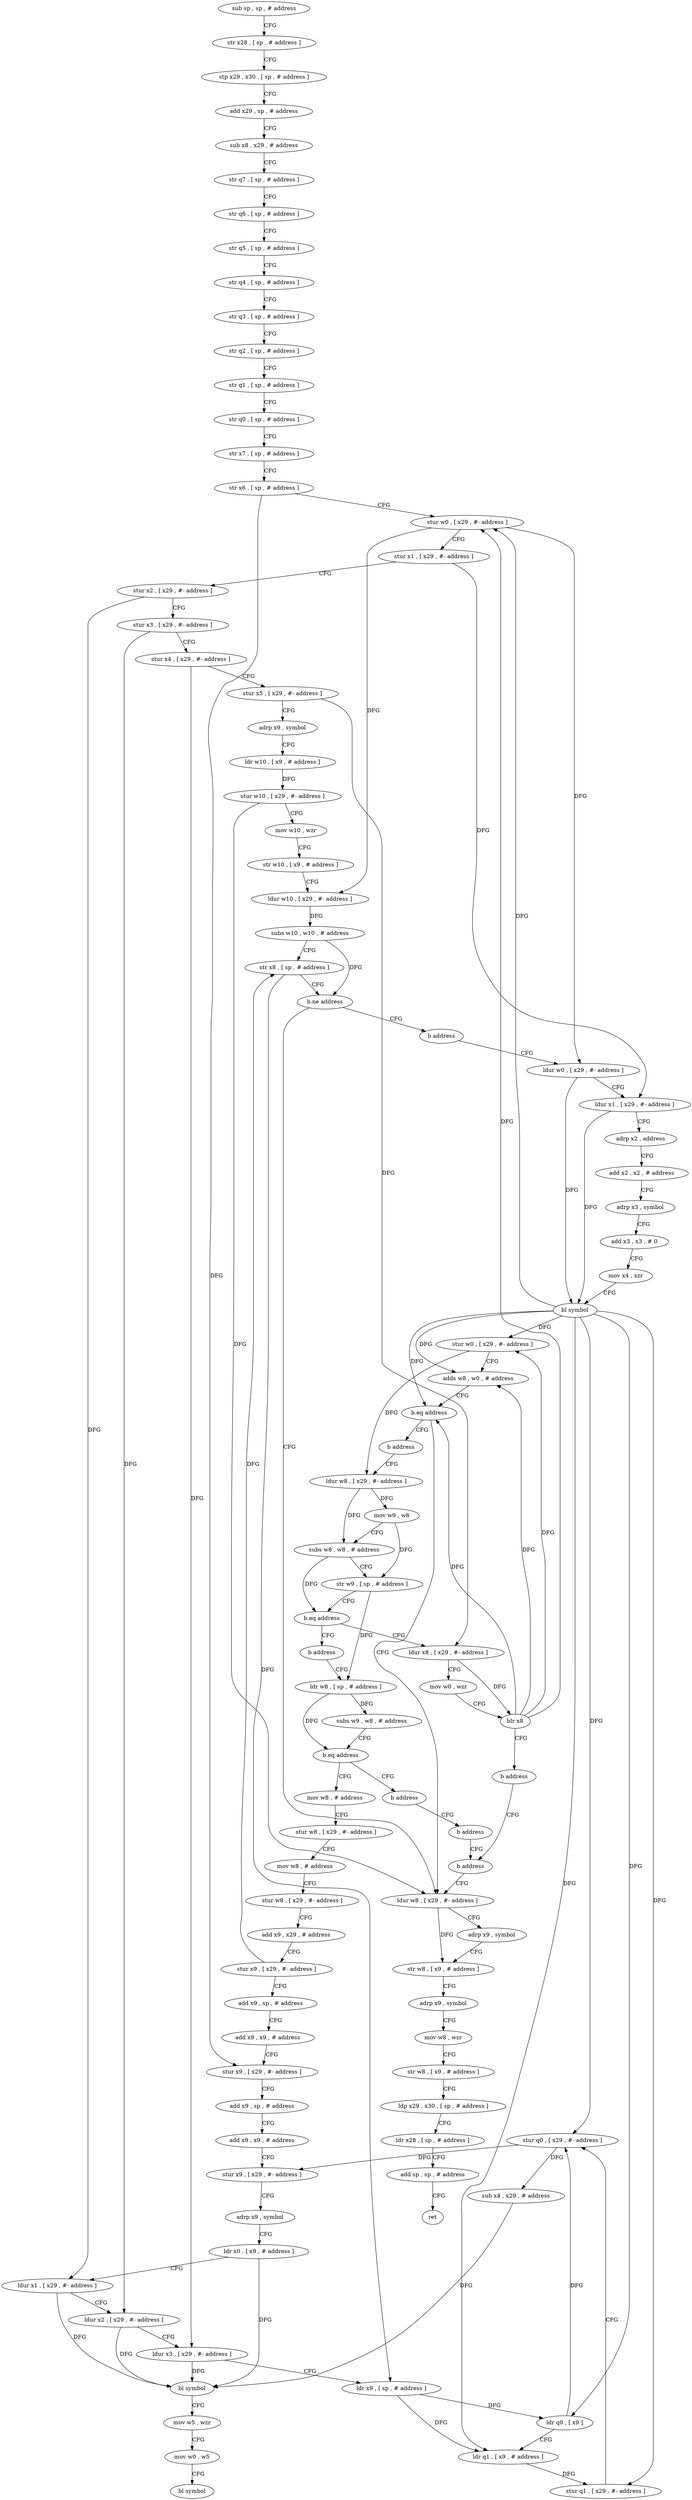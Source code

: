 digraph "func" {
"4207560" [label = "sub sp , sp , # address" ]
"4207564" [label = "str x28 , [ sp , # address ]" ]
"4207568" [label = "stp x29 , x30 , [ sp , # address ]" ]
"4207572" [label = "add x29 , sp , # address" ]
"4207576" [label = "sub x8 , x29 , # address" ]
"4207580" [label = "str q7 , [ sp , # address ]" ]
"4207584" [label = "str q6 , [ sp , # address ]" ]
"4207588" [label = "str q5 , [ sp , # address ]" ]
"4207592" [label = "str q4 , [ sp , # address ]" ]
"4207596" [label = "str q3 , [ sp , # address ]" ]
"4207600" [label = "str q2 , [ sp , # address ]" ]
"4207604" [label = "str q1 , [ sp , # address ]" ]
"4207608" [label = "str q0 , [ sp , # address ]" ]
"4207612" [label = "str x7 , [ sp , # address ]" ]
"4207616" [label = "str x6 , [ sp , # address ]" ]
"4207620" [label = "stur w0 , [ x29 , #- address ]" ]
"4207624" [label = "stur x1 , [ x29 , #- address ]" ]
"4207628" [label = "stur x2 , [ x29 , #- address ]" ]
"4207632" [label = "stur x3 , [ x29 , #- address ]" ]
"4207636" [label = "stur x4 , [ x29 , #- address ]" ]
"4207640" [label = "stur x5 , [ x29 , #- address ]" ]
"4207644" [label = "adrp x9 , symbol" ]
"4207648" [label = "ldr w10 , [ x9 , # address ]" ]
"4207652" [label = "stur w10 , [ x29 , #- address ]" ]
"4207656" [label = "mov w10 , wzr" ]
"4207660" [label = "str w10 , [ x9 , # address ]" ]
"4207664" [label = "ldur w10 , [ x29 , #- address ]" ]
"4207668" [label = "subs w10 , w10 , # address" ]
"4207672" [label = "str x8 , [ sp , # address ]" ]
"4207676" [label = "b.ne address" ]
"4207904" [label = "ldur w8 , [ x29 , #- address ]" ]
"4207680" [label = "b address" ]
"4207908" [label = "adrp x9 , symbol" ]
"4207912" [label = "str w8 , [ x9 , # address ]" ]
"4207916" [label = "adrp x9 , symbol" ]
"4207920" [label = "mov w8 , wzr" ]
"4207924" [label = "str w8 , [ x9 , # address ]" ]
"4207928" [label = "ldp x29 , x30 , [ sp , # address ]" ]
"4207932" [label = "ldr x28 , [ sp , # address ]" ]
"4207936" [label = "add sp , sp , # address" ]
"4207940" [label = "ret" ]
"4207684" [label = "ldur w0 , [ x29 , #- address ]" ]
"4207688" [label = "ldur x1 , [ x29 , #- address ]" ]
"4207692" [label = "adrp x2 , address" ]
"4207696" [label = "add x2 , x2 , # address" ]
"4207700" [label = "adrp x3 , symbol" ]
"4207704" [label = "add x3 , x3 , # 0" ]
"4207708" [label = "mov x4 , xzr" ]
"4207712" [label = "bl symbol" ]
"4207716" [label = "stur w0 , [ x29 , #- address ]" ]
"4207720" [label = "adds w8 , w0 , # address" ]
"4207724" [label = "b.eq address" ]
"4207728" [label = "b address" ]
"4207732" [label = "ldur w8 , [ x29 , #- address ]" ]
"4207736" [label = "mov w9 , w8" ]
"4207740" [label = "subs w8 , w8 , # address" ]
"4207744" [label = "str w9 , [ sp , # address ]" ]
"4207748" [label = "b.eq address" ]
"4207772" [label = "ldur x8 , [ x29 , #- address ]" ]
"4207752" [label = "b address" ]
"4207776" [label = "mov w0 , wzr" ]
"4207780" [label = "blr x8" ]
"4207784" [label = "b address" ]
"4207900" [label = "b address" ]
"4207756" [label = "ldr w8 , [ sp , # address ]" ]
"4207760" [label = "subs w9 , w8 , # address" ]
"4207764" [label = "b.eq address" ]
"4207788" [label = "mov w8 , # address" ]
"4207768" [label = "b address" ]
"4207792" [label = "stur w8 , [ x29 , #- address ]" ]
"4207796" [label = "mov w8 , # address" ]
"4207800" [label = "stur w8 , [ x29 , #- address ]" ]
"4207804" [label = "add x9 , x29 , # address" ]
"4207808" [label = "stur x9 , [ x29 , #- address ]" ]
"4207812" [label = "add x9 , sp , # address" ]
"4207816" [label = "add x9 , x9 , # address" ]
"4207820" [label = "stur x9 , [ x29 , #- address ]" ]
"4207824" [label = "add x9 , sp , # address" ]
"4207828" [label = "add x9 , x9 , # address" ]
"4207832" [label = "stur x9 , [ x29 , #- address ]" ]
"4207836" [label = "adrp x9 , symbol" ]
"4207840" [label = "ldr x0 , [ x9 , # address ]" ]
"4207844" [label = "ldur x1 , [ x29 , #- address ]" ]
"4207848" [label = "ldur x2 , [ x29 , #- address ]" ]
"4207852" [label = "ldur x3 , [ x29 , #- address ]" ]
"4207856" [label = "ldr x9 , [ sp , # address ]" ]
"4207860" [label = "ldr q0 , [ x9 ]" ]
"4207864" [label = "ldr q1 , [ x9 , # address ]" ]
"4207868" [label = "stur q1 , [ x29 , #- address ]" ]
"4207872" [label = "stur q0 , [ x29 , #- address ]" ]
"4207876" [label = "sub x4 , x29 , # address" ]
"4207880" [label = "bl symbol" ]
"4207884" [label = "mov w5 , wzr" ]
"4207888" [label = "mov w0 , w5" ]
"4207892" [label = "bl symbol" ]
"4207896" [label = "b address" ]
"4207560" -> "4207564" [ label = "CFG" ]
"4207564" -> "4207568" [ label = "CFG" ]
"4207568" -> "4207572" [ label = "CFG" ]
"4207572" -> "4207576" [ label = "CFG" ]
"4207576" -> "4207580" [ label = "CFG" ]
"4207580" -> "4207584" [ label = "CFG" ]
"4207584" -> "4207588" [ label = "CFG" ]
"4207588" -> "4207592" [ label = "CFG" ]
"4207592" -> "4207596" [ label = "CFG" ]
"4207596" -> "4207600" [ label = "CFG" ]
"4207600" -> "4207604" [ label = "CFG" ]
"4207604" -> "4207608" [ label = "CFG" ]
"4207608" -> "4207612" [ label = "CFG" ]
"4207612" -> "4207616" [ label = "CFG" ]
"4207616" -> "4207620" [ label = "CFG" ]
"4207616" -> "4207820" [ label = "DFG" ]
"4207620" -> "4207624" [ label = "CFG" ]
"4207620" -> "4207664" [ label = "DFG" ]
"4207620" -> "4207684" [ label = "DFG" ]
"4207624" -> "4207628" [ label = "CFG" ]
"4207624" -> "4207688" [ label = "DFG" ]
"4207628" -> "4207632" [ label = "CFG" ]
"4207628" -> "4207844" [ label = "DFG" ]
"4207632" -> "4207636" [ label = "CFG" ]
"4207632" -> "4207848" [ label = "DFG" ]
"4207636" -> "4207640" [ label = "CFG" ]
"4207636" -> "4207852" [ label = "DFG" ]
"4207640" -> "4207644" [ label = "CFG" ]
"4207640" -> "4207772" [ label = "DFG" ]
"4207644" -> "4207648" [ label = "CFG" ]
"4207648" -> "4207652" [ label = "DFG" ]
"4207652" -> "4207656" [ label = "CFG" ]
"4207652" -> "4207904" [ label = "DFG" ]
"4207656" -> "4207660" [ label = "CFG" ]
"4207660" -> "4207664" [ label = "CFG" ]
"4207664" -> "4207668" [ label = "DFG" ]
"4207668" -> "4207672" [ label = "CFG" ]
"4207668" -> "4207676" [ label = "DFG" ]
"4207672" -> "4207676" [ label = "CFG" ]
"4207672" -> "4207856" [ label = "DFG" ]
"4207676" -> "4207904" [ label = "CFG" ]
"4207676" -> "4207680" [ label = "CFG" ]
"4207904" -> "4207908" [ label = "CFG" ]
"4207904" -> "4207912" [ label = "DFG" ]
"4207680" -> "4207684" [ label = "CFG" ]
"4207908" -> "4207912" [ label = "CFG" ]
"4207912" -> "4207916" [ label = "CFG" ]
"4207916" -> "4207920" [ label = "CFG" ]
"4207920" -> "4207924" [ label = "CFG" ]
"4207924" -> "4207928" [ label = "CFG" ]
"4207928" -> "4207932" [ label = "CFG" ]
"4207932" -> "4207936" [ label = "CFG" ]
"4207936" -> "4207940" [ label = "CFG" ]
"4207684" -> "4207688" [ label = "CFG" ]
"4207684" -> "4207712" [ label = "DFG" ]
"4207688" -> "4207692" [ label = "CFG" ]
"4207688" -> "4207712" [ label = "DFG" ]
"4207692" -> "4207696" [ label = "CFG" ]
"4207696" -> "4207700" [ label = "CFG" ]
"4207700" -> "4207704" [ label = "CFG" ]
"4207704" -> "4207708" [ label = "CFG" ]
"4207708" -> "4207712" [ label = "CFG" ]
"4207712" -> "4207716" [ label = "DFG" ]
"4207712" -> "4207620" [ label = "DFG" ]
"4207712" -> "4207720" [ label = "DFG" ]
"4207712" -> "4207724" [ label = "DFG" ]
"4207712" -> "4207860" [ label = "DFG" ]
"4207712" -> "4207872" [ label = "DFG" ]
"4207712" -> "4207864" [ label = "DFG" ]
"4207712" -> "4207868" [ label = "DFG" ]
"4207716" -> "4207720" [ label = "CFG" ]
"4207716" -> "4207732" [ label = "DFG" ]
"4207720" -> "4207724" [ label = "CFG" ]
"4207724" -> "4207904" [ label = "CFG" ]
"4207724" -> "4207728" [ label = "CFG" ]
"4207728" -> "4207732" [ label = "CFG" ]
"4207732" -> "4207736" [ label = "DFG" ]
"4207732" -> "4207740" [ label = "DFG" ]
"4207736" -> "4207740" [ label = "CFG" ]
"4207736" -> "4207744" [ label = "DFG" ]
"4207740" -> "4207744" [ label = "CFG" ]
"4207740" -> "4207748" [ label = "DFG" ]
"4207744" -> "4207748" [ label = "CFG" ]
"4207744" -> "4207756" [ label = "DFG" ]
"4207748" -> "4207772" [ label = "CFG" ]
"4207748" -> "4207752" [ label = "CFG" ]
"4207772" -> "4207776" [ label = "CFG" ]
"4207772" -> "4207780" [ label = "DFG" ]
"4207752" -> "4207756" [ label = "CFG" ]
"4207776" -> "4207780" [ label = "CFG" ]
"4207780" -> "4207784" [ label = "CFG" ]
"4207780" -> "4207620" [ label = "DFG" ]
"4207780" -> "4207716" [ label = "DFG" ]
"4207780" -> "4207720" [ label = "DFG" ]
"4207780" -> "4207724" [ label = "DFG" ]
"4207784" -> "4207900" [ label = "CFG" ]
"4207900" -> "4207904" [ label = "CFG" ]
"4207756" -> "4207760" [ label = "DFG" ]
"4207756" -> "4207764" [ label = "DFG" ]
"4207760" -> "4207764" [ label = "CFG" ]
"4207764" -> "4207788" [ label = "CFG" ]
"4207764" -> "4207768" [ label = "CFG" ]
"4207788" -> "4207792" [ label = "CFG" ]
"4207768" -> "4207896" [ label = "CFG" ]
"4207792" -> "4207796" [ label = "CFG" ]
"4207796" -> "4207800" [ label = "CFG" ]
"4207800" -> "4207804" [ label = "CFG" ]
"4207804" -> "4207808" [ label = "CFG" ]
"4207808" -> "4207812" [ label = "CFG" ]
"4207808" -> "4207672" [ label = "DFG" ]
"4207812" -> "4207816" [ label = "CFG" ]
"4207816" -> "4207820" [ label = "CFG" ]
"4207820" -> "4207824" [ label = "CFG" ]
"4207824" -> "4207828" [ label = "CFG" ]
"4207828" -> "4207832" [ label = "CFG" ]
"4207832" -> "4207836" [ label = "CFG" ]
"4207836" -> "4207840" [ label = "CFG" ]
"4207840" -> "4207844" [ label = "CFG" ]
"4207840" -> "4207880" [ label = "DFG" ]
"4207844" -> "4207848" [ label = "CFG" ]
"4207844" -> "4207880" [ label = "DFG" ]
"4207848" -> "4207852" [ label = "CFG" ]
"4207848" -> "4207880" [ label = "DFG" ]
"4207852" -> "4207856" [ label = "CFG" ]
"4207852" -> "4207880" [ label = "DFG" ]
"4207856" -> "4207860" [ label = "DFG" ]
"4207856" -> "4207864" [ label = "DFG" ]
"4207860" -> "4207864" [ label = "CFG" ]
"4207860" -> "4207872" [ label = "DFG" ]
"4207864" -> "4207868" [ label = "DFG" ]
"4207868" -> "4207872" [ label = "CFG" ]
"4207872" -> "4207876" [ label = "DFG" ]
"4207872" -> "4207832" [ label = "DFG" ]
"4207876" -> "4207880" [ label = "DFG" ]
"4207880" -> "4207884" [ label = "CFG" ]
"4207884" -> "4207888" [ label = "CFG" ]
"4207888" -> "4207892" [ label = "CFG" ]
"4207896" -> "4207900" [ label = "CFG" ]
}
